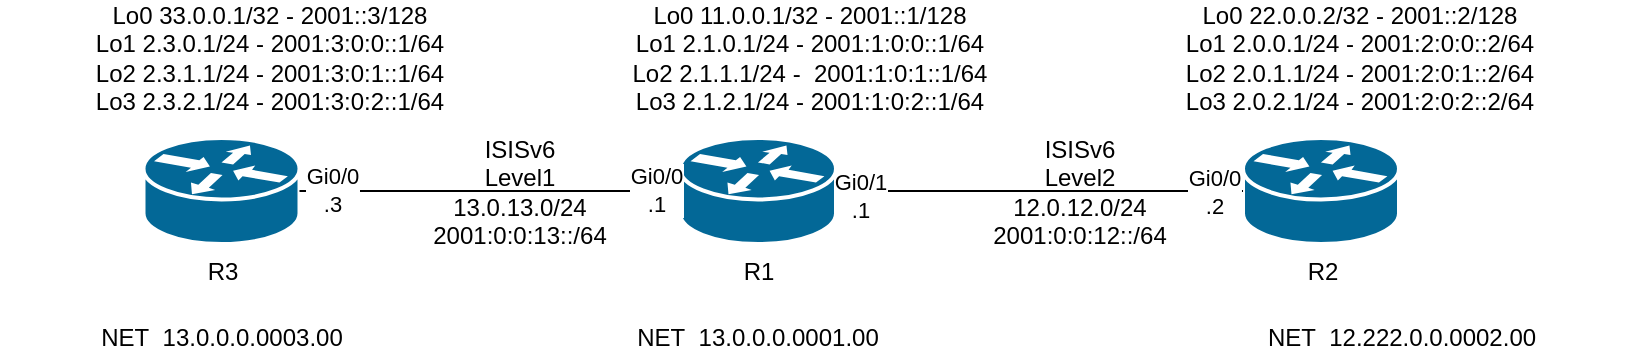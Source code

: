 <mxfile version="14.6.13" type="device"><diagram id="KMjE5wcNhbDYiU3VgFTb" name="ISIS"><mxGraphModel dx="1422" dy="822" grid="1" gridSize="10" guides="1" tooltips="1" connect="1" arrows="1" fold="1" page="1" pageScale="1" pageWidth="2336" pageHeight="1654" math="0" shadow="0"><root><mxCell id="0"/><mxCell id="1" parent="0"/><UserObject label="R3" link="file://E:\Study\GIT\Myotus-networks\LECTURES\MODULE02\Lecture16\labs\configs\R3.txt" linkTarget="_blank" id="9B0H9Uxb34FOkC-pr2k9-1"><mxCell style="shape=mxgraph.cisco.routers.router;html=1;pointerEvents=1;dashed=0;fillColor=#036897;strokeColor=#ffffff;strokeWidth=2;verticalLabelPosition=bottom;verticalAlign=top;align=center;outlineConnect=0;" parent="1" vertex="1"><mxGeometry x="271.75" y="170" width="78" height="53" as="geometry"/></mxCell></UserObject><UserObject label="R1" link="file://E:\Study\GIT\Myotus-networks\LECTURES\MODULE02\Lecture16\labs\configs\R1.txt" linkTarget="_blank" id="9B0H9Uxb34FOkC-pr2k9-2"><mxCell style="shape=mxgraph.cisco.routers.router;html=1;pointerEvents=1;dashed=0;fillColor=#036897;strokeColor=#ffffff;strokeWidth=2;verticalLabelPosition=bottom;verticalAlign=top;align=center;outlineConnect=0;" parent="1" vertex="1"><mxGeometry x="540" y="170" width="78" height="53" as="geometry"/></mxCell></UserObject><UserObject label="R2" link="file://E:\Study\GIT\Myotus-networks\LECTURES\MODULE02\Lecture16\labs\configs\R2.txt" linkTarget="_blank" id="9B0H9Uxb34FOkC-pr2k9-3"><mxCell style="shape=mxgraph.cisco.routers.router;html=1;pointerEvents=1;dashed=0;fillColor=#036897;strokeColor=#ffffff;strokeWidth=2;verticalLabelPosition=bottom;verticalAlign=top;align=center;outlineConnect=0;" parent="1" vertex="1"><mxGeometry x="821.5" y="170" width="78" height="53" as="geometry"/></mxCell></UserObject><mxCell id="9B0H9Uxb34FOkC-pr2k9-4" value="" style="endArrow=none;html=1;" parent="1" source="9B0H9Uxb34FOkC-pr2k9-1" target="9B0H9Uxb34FOkC-pr2k9-2" edge="1"><mxGeometry width="50" height="50" relative="1" as="geometry"><mxPoint x="530" y="440" as="sourcePoint"/><mxPoint x="370" y="197" as="targetPoint"/></mxGeometry></mxCell><mxCell id="9B0H9Uxb34FOkC-pr2k9-9" value="Gi0/0&lt;br&gt;.3" style="edgeLabel;html=1;align=center;verticalAlign=middle;resizable=0;points=[];" parent="9B0H9Uxb34FOkC-pr2k9-4" vertex="1" connectable="0"><mxGeometry x="-0.834" y="1" relative="1" as="geometry"><mxPoint as="offset"/></mxGeometry></mxCell><mxCell id="9B0H9Uxb34FOkC-pr2k9-10" value="Gi0/0&lt;br&gt;.1" style="edgeLabel;html=1;align=center;verticalAlign=middle;resizable=0;points=[];" parent="9B0H9Uxb34FOkC-pr2k9-4" vertex="1" connectable="0"><mxGeometry x="0.867" y="2" relative="1" as="geometry"><mxPoint y="1" as="offset"/></mxGeometry></mxCell><mxCell id="9B0H9Uxb34FOkC-pr2k9-13" value="ISISv6&lt;br&gt;Level2&lt;br&gt;12.0.12.0/24&lt;br&gt;2001:0:0:12::/64" style="text;html=1;strokeColor=none;fillColor=none;align=center;verticalAlign=middle;whiteSpace=wrap;rounded=0;" parent="1" vertex="1"><mxGeometry x="720" y="186.5" width="40" height="20" as="geometry"/></mxCell><mxCell id="9B0H9Uxb34FOkC-pr2k9-14" value="ISISv6&lt;br&gt;Level1&lt;br&gt;13.0.13.0/24&lt;br&gt;2001:0:0:13::/64" style="text;html=1;strokeColor=none;fillColor=none;align=center;verticalAlign=middle;whiteSpace=wrap;rounded=0;" parent="1" vertex="1"><mxGeometry x="440" y="186.5" width="40" height="20" as="geometry"/></mxCell><mxCell id="9B0H9Uxb34FOkC-pr2k9-15" value="Lo0 11.0.0.1/32 -&amp;nbsp;2001::1/128&lt;br&gt;Lo1 2.1.0.1/24 - 2001:1:0:0::1/64&lt;br&gt;Lo2&amp;nbsp;2.1.1.1/24 -&amp;nbsp; 2001:1:0:1::1/64&lt;br&gt;Lo3&amp;nbsp;2.1.2.1/24 - 2001:1:0:2::1/64" style="text;html=1;strokeColor=none;fillColor=none;align=center;verticalAlign=middle;whiteSpace=wrap;rounded=0;" parent="1" vertex="1"><mxGeometry x="498.5" y="120" width="211.5" height="20" as="geometry"/></mxCell><mxCell id="9B0H9Uxb34FOkC-pr2k9-16" value="Lo0 33.0.0.1/32 - 2001::3/128&lt;br&gt;Lo1 2.3.0.1/24 - 2001:3:0:0::1/64&lt;br&gt;Lo2 2.3.1.1/24 - 2001:3:0:1::1/64&lt;br&gt;Lo3 2.3.2.1/24 - 2001:3:0:2::1/64" style="text;html=1;strokeColor=none;fillColor=none;align=center;verticalAlign=middle;whiteSpace=wrap;rounded=0;" parent="1" vertex="1"><mxGeometry x="230.25" y="120" width="209.75" height="20" as="geometry"/></mxCell><mxCell id="9B0H9Uxb34FOkC-pr2k9-17" value="Lo0&amp;nbsp;22.0.0.2/32 -&amp;nbsp;2001::2/128&lt;br&gt;Lo1 2.0.0.1/24 - 2001:2:0:0::2/64&lt;br&gt;Lo2&amp;nbsp;2.0.1.1/24 - 2001:2:0:1::2/64&lt;br&gt;Lo3 2.0.2.1/24 - 2001:2:0:2::2/64" style="text;html=1;strokeColor=none;fillColor=none;align=center;verticalAlign=middle;whiteSpace=wrap;rounded=0;" parent="1" vertex="1"><mxGeometry x="780" y="120" width="200" height="20" as="geometry"/></mxCell><mxCell id="9B0H9Uxb34FOkC-pr2k9-18" value="NET&amp;nbsp; 12.222.0.0.0002.00" style="text;html=1;strokeColor=none;fillColor=none;align=center;verticalAlign=middle;whiteSpace=wrap;rounded=0;" parent="1" vertex="1"><mxGeometry x="780" y="260" width="241.5" height="20" as="geometry"/></mxCell><mxCell id="9B0H9Uxb34FOkC-pr2k9-19" value="NET&amp;nbsp; 13.0.0.0.0001.00" style="text;html=1;strokeColor=none;fillColor=none;align=center;verticalAlign=middle;whiteSpace=wrap;rounded=0;" parent="1" vertex="1"><mxGeometry x="468.25" y="260" width="221.5" height="20" as="geometry"/></mxCell><mxCell id="9B0H9Uxb34FOkC-pr2k9-20" value="NET&amp;nbsp; 13.0.0.0.0003.00" style="text;html=1;strokeColor=none;fillColor=none;align=center;verticalAlign=middle;whiteSpace=wrap;rounded=0;" parent="1" vertex="1"><mxGeometry x="200" y="260" width="221.5" height="20" as="geometry"/></mxCell><mxCell id="9B0H9Uxb34FOkC-pr2k9-23" value="" style="endArrow=none;html=1;entryX=0;entryY=0.5;entryDx=0;entryDy=0;entryPerimeter=0;exitX=1;exitY=0.5;exitDx=0;exitDy=0;exitPerimeter=0;" parent="1" source="9B0H9Uxb34FOkC-pr2k9-2" target="9B0H9Uxb34FOkC-pr2k9-3" edge="1"><mxGeometry width="50" height="50" relative="1" as="geometry"><mxPoint x="550" y="300" as="sourcePoint"/><mxPoint x="600" y="250" as="targetPoint"/></mxGeometry></mxCell><mxCell id="9B0H9Uxb34FOkC-pr2k9-24" value="Gi0/1&lt;br&gt;.1" style="edgeLabel;html=1;align=center;verticalAlign=middle;resizable=0;points=[];" parent="9B0H9Uxb34FOkC-pr2k9-23" vertex="1" connectable="0"><mxGeometry x="-0.885" y="-1" relative="1" as="geometry"><mxPoint y="1" as="offset"/></mxGeometry></mxCell><mxCell id="9B0H9Uxb34FOkC-pr2k9-25" value="Gi0/0&lt;br&gt;.2" style="edgeLabel;html=1;align=center;verticalAlign=middle;resizable=0;points=[];" parent="9B0H9Uxb34FOkC-pr2k9-23" vertex="1" connectable="0"><mxGeometry x="0.859" y="1" relative="1" as="geometry"><mxPoint y="1" as="offset"/></mxGeometry></mxCell></root></mxGraphModel></diagram></mxfile>